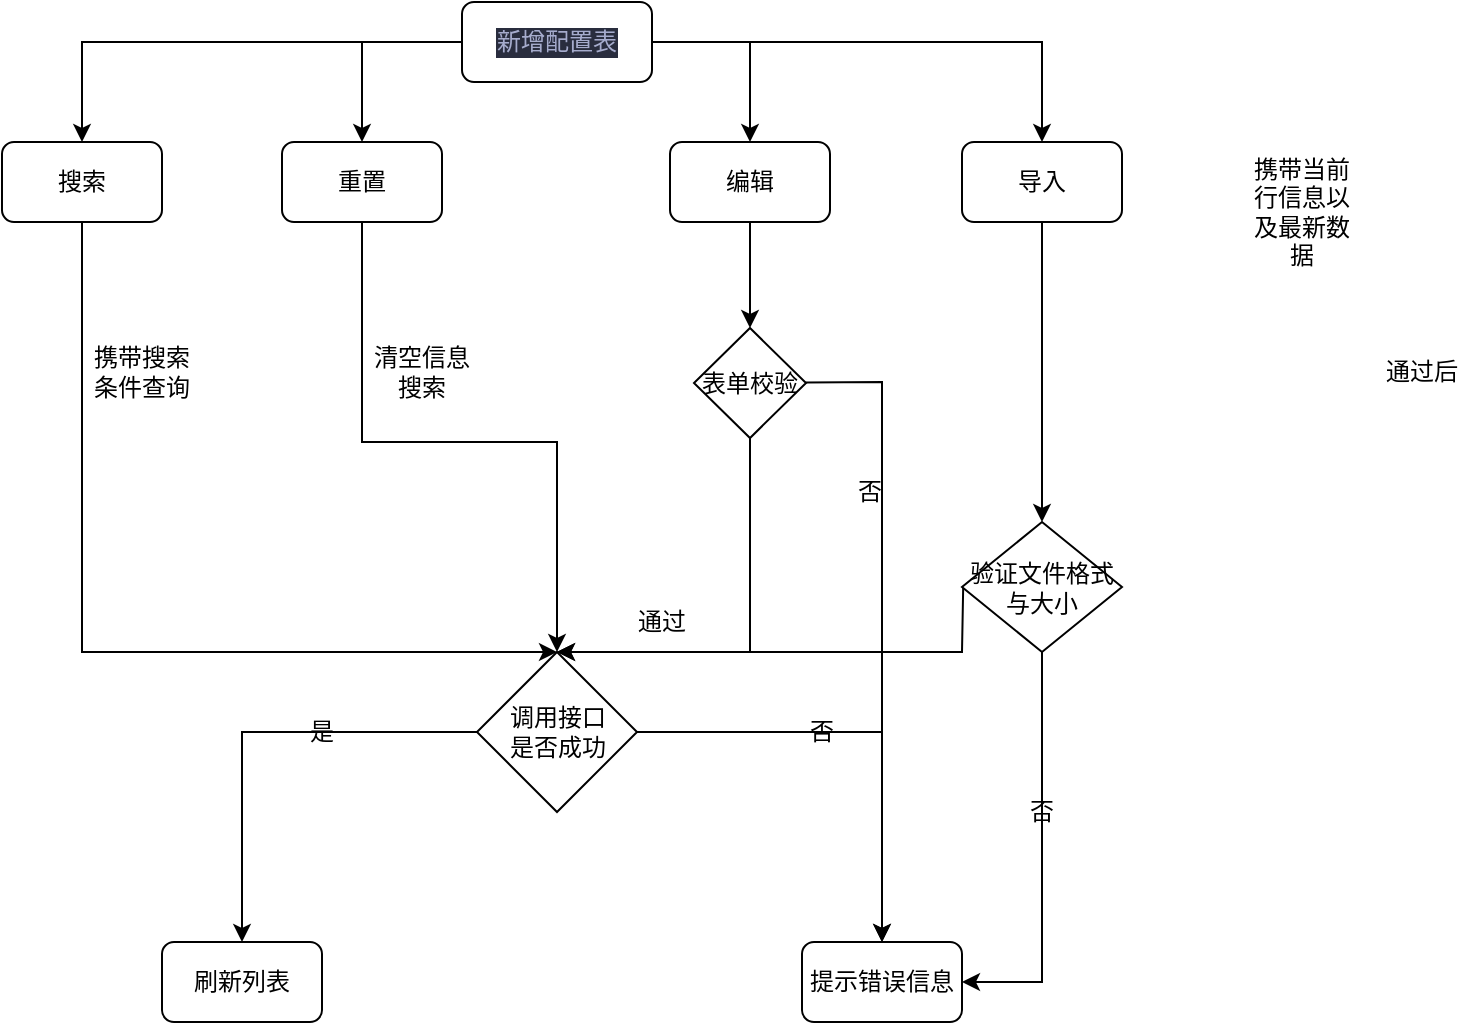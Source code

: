 <mxfile version="24.6.4" type="github">
  <diagram id="C5RBs43oDa-KdzZeNtuy" name="Page-1">
    <mxGraphModel dx="1195" dy="622" grid="1" gridSize="10" guides="1" tooltips="1" connect="1" arrows="1" fold="1" page="1" pageScale="1" pageWidth="827" pageHeight="1169" math="0" shadow="0">
      <root>
        <mxCell id="WIyWlLk6GJQsqaUBKTNV-0" />
        <mxCell id="WIyWlLk6GJQsqaUBKTNV-1" parent="WIyWlLk6GJQsqaUBKTNV-0" />
        <mxCell id="TbPu24ocdNPtzhkzbBkC-27" style="edgeStyle=orthogonalEdgeStyle;rounded=0;orthogonalLoop=1;jettySize=auto;html=1;" edge="1" parent="WIyWlLk6GJQsqaUBKTNV-1" source="WIyWlLk6GJQsqaUBKTNV-3" target="TbPu24ocdNPtzhkzbBkC-15">
          <mxGeometry relative="1" as="geometry" />
        </mxCell>
        <mxCell id="TbPu24ocdNPtzhkzbBkC-28" value="" style="edgeStyle=orthogonalEdgeStyle;rounded=0;orthogonalLoop=1;jettySize=auto;html=1;" edge="1" parent="WIyWlLk6GJQsqaUBKTNV-1" source="WIyWlLk6GJQsqaUBKTNV-3" target="TbPu24ocdNPtzhkzbBkC-21">
          <mxGeometry relative="1" as="geometry" />
        </mxCell>
        <mxCell id="TbPu24ocdNPtzhkzbBkC-29" style="edgeStyle=orthogonalEdgeStyle;rounded=0;orthogonalLoop=1;jettySize=auto;html=1;" edge="1" parent="WIyWlLk6GJQsqaUBKTNV-1" source="WIyWlLk6GJQsqaUBKTNV-3" target="TbPu24ocdNPtzhkzbBkC-24">
          <mxGeometry relative="1" as="geometry" />
        </mxCell>
        <mxCell id="TbPu24ocdNPtzhkzbBkC-49" style="edgeStyle=orthogonalEdgeStyle;rounded=0;orthogonalLoop=1;jettySize=auto;html=1;entryX=0.5;entryY=0;entryDx=0;entryDy=0;" edge="1" parent="WIyWlLk6GJQsqaUBKTNV-1" source="WIyWlLk6GJQsqaUBKTNV-3" target="TbPu24ocdNPtzhkzbBkC-48">
          <mxGeometry relative="1" as="geometry" />
        </mxCell>
        <mxCell id="WIyWlLk6GJQsqaUBKTNV-3" value="&lt;div style=&quot;background-color:#292d3e;color:#a6accd&quot;&gt;&lt;pre style=&quot;font-family:&#39;宋体&#39;,monospace;font-size:9.0pt;&quot;&gt;新增配置表&lt;/pre&gt;&lt;/div&gt;" style="rounded=1;whiteSpace=wrap;html=1;fontSize=12;glass=0;strokeWidth=1;shadow=0;" parent="WIyWlLk6GJQsqaUBKTNV-1" vertex="1">
          <mxGeometry x="270" y="50" width="95" height="40" as="geometry" />
        </mxCell>
        <mxCell id="TbPu24ocdNPtzhkzbBkC-55" style="edgeStyle=orthogonalEdgeStyle;rounded=0;orthogonalLoop=1;jettySize=auto;html=1;entryX=0.5;entryY=0;entryDx=0;entryDy=0;" edge="1" parent="WIyWlLk6GJQsqaUBKTNV-1" source="TbPu24ocdNPtzhkzbBkC-15" target="TbPu24ocdNPtzhkzbBkC-34">
          <mxGeometry relative="1" as="geometry">
            <Array as="points">
              <mxPoint x="80" y="375" />
            </Array>
          </mxGeometry>
        </mxCell>
        <mxCell id="TbPu24ocdNPtzhkzbBkC-15" value="搜索" style="whiteSpace=wrap;html=1;rounded=1;glass=0;strokeWidth=1;shadow=0;" vertex="1" parent="WIyWlLk6GJQsqaUBKTNV-1">
          <mxGeometry x="40" y="120" width="80" height="40" as="geometry" />
        </mxCell>
        <mxCell id="TbPu24ocdNPtzhkzbBkC-31" style="edgeStyle=orthogonalEdgeStyle;rounded=0;orthogonalLoop=1;jettySize=auto;html=1;entryX=0.5;entryY=0;entryDx=0;entryDy=0;" edge="1" parent="WIyWlLk6GJQsqaUBKTNV-1" source="TbPu24ocdNPtzhkzbBkC-34" target="TbPu24ocdNPtzhkzbBkC-30">
          <mxGeometry relative="1" as="geometry" />
        </mxCell>
        <mxCell id="TbPu24ocdNPtzhkzbBkC-57" style="edgeStyle=orthogonalEdgeStyle;rounded=0;orthogonalLoop=1;jettySize=auto;html=1;entryX=0.5;entryY=0;entryDx=0;entryDy=0;" edge="1" parent="WIyWlLk6GJQsqaUBKTNV-1" source="TbPu24ocdNPtzhkzbBkC-21" target="TbPu24ocdNPtzhkzbBkC-34">
          <mxGeometry relative="1" as="geometry">
            <Array as="points">
              <mxPoint x="220" y="270" />
              <mxPoint x="318" y="270" />
            </Array>
          </mxGeometry>
        </mxCell>
        <mxCell id="TbPu24ocdNPtzhkzbBkC-21" value="重置" style="whiteSpace=wrap;html=1;rounded=1;glass=0;strokeWidth=1;shadow=0;" vertex="1" parent="WIyWlLk6GJQsqaUBKTNV-1">
          <mxGeometry x="180" y="120" width="80" height="40" as="geometry" />
        </mxCell>
        <mxCell id="TbPu24ocdNPtzhkzbBkC-64" value="" style="edgeStyle=orthogonalEdgeStyle;rounded=0;orthogonalLoop=1;jettySize=auto;html=1;" edge="1" parent="WIyWlLk6GJQsqaUBKTNV-1" source="TbPu24ocdNPtzhkzbBkC-24" target="TbPu24ocdNPtzhkzbBkC-63">
          <mxGeometry relative="1" as="geometry" />
        </mxCell>
        <mxCell id="TbPu24ocdNPtzhkzbBkC-24" value="导入" style="whiteSpace=wrap;html=1;rounded=1;glass=0;strokeWidth=1;shadow=0;" vertex="1" parent="WIyWlLk6GJQsqaUBKTNV-1">
          <mxGeometry x="520" y="120" width="80" height="40" as="geometry" />
        </mxCell>
        <mxCell id="TbPu24ocdNPtzhkzbBkC-30" value="刷新列表" style="rounded=1;whiteSpace=wrap;html=1;fontSize=12;glass=0;strokeWidth=1;shadow=0;" vertex="1" parent="WIyWlLk6GJQsqaUBKTNV-1">
          <mxGeometry x="120" y="520" width="80" height="40" as="geometry" />
        </mxCell>
        <mxCell id="TbPu24ocdNPtzhkzbBkC-37" value="提示错误信息" style="rounded=1;whiteSpace=wrap;html=1;" vertex="1" parent="WIyWlLk6GJQsqaUBKTNV-1">
          <mxGeometry x="440" y="520" width="80" height="40" as="geometry" />
        </mxCell>
        <mxCell id="TbPu24ocdNPtzhkzbBkC-39" value="否" style="text;html=1;align=center;verticalAlign=middle;whiteSpace=wrap;rounded=0;" vertex="1" parent="WIyWlLk6GJQsqaUBKTNV-1">
          <mxGeometry x="430" y="400" width="40" height="30" as="geometry" />
        </mxCell>
        <mxCell id="TbPu24ocdNPtzhkzbBkC-45" value="是" style="text;html=1;align=center;verticalAlign=middle;whiteSpace=wrap;rounded=0;" vertex="1" parent="WIyWlLk6GJQsqaUBKTNV-1">
          <mxGeometry x="170" y="400" width="60" height="30" as="geometry" />
        </mxCell>
        <mxCell id="TbPu24ocdNPtzhkzbBkC-59" style="edgeStyle=orthogonalEdgeStyle;rounded=0;orthogonalLoop=1;jettySize=auto;html=1;entryX=0.5;entryY=0;entryDx=0;entryDy=0;" edge="1" parent="WIyWlLk6GJQsqaUBKTNV-1" source="TbPu24ocdNPtzhkzbBkC-71" target="TbPu24ocdNPtzhkzbBkC-34">
          <mxGeometry relative="1" as="geometry">
            <Array as="points">
              <mxPoint x="414" y="375" />
            </Array>
          </mxGeometry>
        </mxCell>
        <mxCell id="TbPu24ocdNPtzhkzbBkC-48" value="编辑" style="whiteSpace=wrap;html=1;rounded=1;glass=0;strokeWidth=1;shadow=0;" vertex="1" parent="WIyWlLk6GJQsqaUBKTNV-1">
          <mxGeometry x="374" y="120" width="80" height="40" as="geometry" />
        </mxCell>
        <mxCell id="TbPu24ocdNPtzhkzbBkC-54" style="edgeStyle=orthogonalEdgeStyle;rounded=0;orthogonalLoop=1;jettySize=auto;html=1;entryX=0.5;entryY=0;entryDx=0;entryDy=0;" edge="1" parent="WIyWlLk6GJQsqaUBKTNV-1" source="TbPu24ocdNPtzhkzbBkC-34" target="TbPu24ocdNPtzhkzbBkC-37">
          <mxGeometry relative="1" as="geometry" />
        </mxCell>
        <mxCell id="TbPu24ocdNPtzhkzbBkC-34" value="调用接口&lt;div&gt;是否成功&lt;/div&gt;" style="rhombus;whiteSpace=wrap;html=1;" vertex="1" parent="WIyWlLk6GJQsqaUBKTNV-1">
          <mxGeometry x="277.5" y="375" width="80" height="80" as="geometry" />
        </mxCell>
        <mxCell id="TbPu24ocdNPtzhkzbBkC-56" value="携带搜索条件查询" style="text;html=1;align=center;verticalAlign=middle;whiteSpace=wrap;rounded=0;" vertex="1" parent="WIyWlLk6GJQsqaUBKTNV-1">
          <mxGeometry x="80" y="220" width="60" height="30" as="geometry" />
        </mxCell>
        <mxCell id="TbPu24ocdNPtzhkzbBkC-58" value="清空信息搜索" style="text;html=1;align=center;verticalAlign=middle;whiteSpace=wrap;rounded=0;" vertex="1" parent="WIyWlLk6GJQsqaUBKTNV-1">
          <mxGeometry x="220" y="220" width="60" height="30" as="geometry" />
        </mxCell>
        <mxCell id="TbPu24ocdNPtzhkzbBkC-60" value="携带当前行信息以及最新数据" style="text;html=1;align=center;verticalAlign=middle;whiteSpace=wrap;rounded=0;" vertex="1" parent="WIyWlLk6GJQsqaUBKTNV-1">
          <mxGeometry x="660" y="140" width="60" height="30" as="geometry" />
        </mxCell>
        <mxCell id="TbPu24ocdNPtzhkzbBkC-69" style="edgeStyle=orthogonalEdgeStyle;rounded=0;orthogonalLoop=1;jettySize=auto;html=1;entryX=1;entryY=0.5;entryDx=0;entryDy=0;" edge="1" parent="WIyWlLk6GJQsqaUBKTNV-1" source="TbPu24ocdNPtzhkzbBkC-63" target="TbPu24ocdNPtzhkzbBkC-37">
          <mxGeometry relative="1" as="geometry" />
        </mxCell>
        <mxCell id="TbPu24ocdNPtzhkzbBkC-85" style="edgeStyle=none;rounded=0;orthogonalLoop=1;jettySize=auto;html=1;entryX=0.5;entryY=0;entryDx=0;entryDy=0;" edge="1" parent="WIyWlLk6GJQsqaUBKTNV-1" source="TbPu24ocdNPtzhkzbBkC-63" target="TbPu24ocdNPtzhkzbBkC-34">
          <mxGeometry relative="1" as="geometry">
            <Array as="points">
              <mxPoint x="520" y="342" />
              <mxPoint x="520" y="375" />
            </Array>
          </mxGeometry>
        </mxCell>
        <mxCell id="TbPu24ocdNPtzhkzbBkC-63" value="验证文件格式与大小" style="rhombus;whiteSpace=wrap;html=1;" vertex="1" parent="WIyWlLk6GJQsqaUBKTNV-1">
          <mxGeometry x="520" y="310" width="80" height="65" as="geometry" />
        </mxCell>
        <mxCell id="TbPu24ocdNPtzhkzbBkC-65" value="通过后" style="text;html=1;align=center;verticalAlign=middle;whiteSpace=wrap;rounded=0;" vertex="1" parent="WIyWlLk6GJQsqaUBKTNV-1">
          <mxGeometry x="720" y="215" width="60" height="40" as="geometry" />
        </mxCell>
        <mxCell id="TbPu24ocdNPtzhkzbBkC-73" value="" style="edgeStyle=orthogonalEdgeStyle;rounded=0;orthogonalLoop=1;jettySize=auto;html=1;entryX=0.5;entryY=0;entryDx=0;entryDy=0;" edge="1" parent="WIyWlLk6GJQsqaUBKTNV-1" source="TbPu24ocdNPtzhkzbBkC-48" target="TbPu24ocdNPtzhkzbBkC-71">
          <mxGeometry relative="1" as="geometry">
            <mxPoint x="414" y="160" as="sourcePoint" />
            <mxPoint x="318" y="375" as="targetPoint" />
            <Array as="points" />
          </mxGeometry>
        </mxCell>
        <mxCell id="TbPu24ocdNPtzhkzbBkC-81" style="edgeStyle=none;rounded=0;orthogonalLoop=1;jettySize=auto;html=1;entryX=0.5;entryY=0;entryDx=0;entryDy=0;" edge="1" parent="WIyWlLk6GJQsqaUBKTNV-1" source="TbPu24ocdNPtzhkzbBkC-71" target="TbPu24ocdNPtzhkzbBkC-37">
          <mxGeometry relative="1" as="geometry">
            <mxPoint x="480" y="420" as="targetPoint" />
            <Array as="points">
              <mxPoint x="480" y="240" />
            </Array>
          </mxGeometry>
        </mxCell>
        <mxCell id="TbPu24ocdNPtzhkzbBkC-71" value="表单校验" style="rhombus;whiteSpace=wrap;html=1;" vertex="1" parent="WIyWlLk6GJQsqaUBKTNV-1">
          <mxGeometry x="386" y="213" width="56" height="55" as="geometry" />
        </mxCell>
        <mxCell id="TbPu24ocdNPtzhkzbBkC-82" value="否" style="text;html=1;align=center;verticalAlign=middle;whiteSpace=wrap;rounded=0;" vertex="1" parent="WIyWlLk6GJQsqaUBKTNV-1">
          <mxGeometry x="454" y="280" width="40" height="30" as="geometry" />
        </mxCell>
        <mxCell id="TbPu24ocdNPtzhkzbBkC-83" value="通过" style="text;html=1;align=center;verticalAlign=middle;whiteSpace=wrap;rounded=0;" vertex="1" parent="WIyWlLk6GJQsqaUBKTNV-1">
          <mxGeometry x="340" y="345" width="60" height="30" as="geometry" />
        </mxCell>
        <mxCell id="TbPu24ocdNPtzhkzbBkC-86" value="否" style="text;html=1;align=center;verticalAlign=middle;whiteSpace=wrap;rounded=0;" vertex="1" parent="WIyWlLk6GJQsqaUBKTNV-1">
          <mxGeometry x="540" y="440" width="40" height="30" as="geometry" />
        </mxCell>
      </root>
    </mxGraphModel>
  </diagram>
</mxfile>
